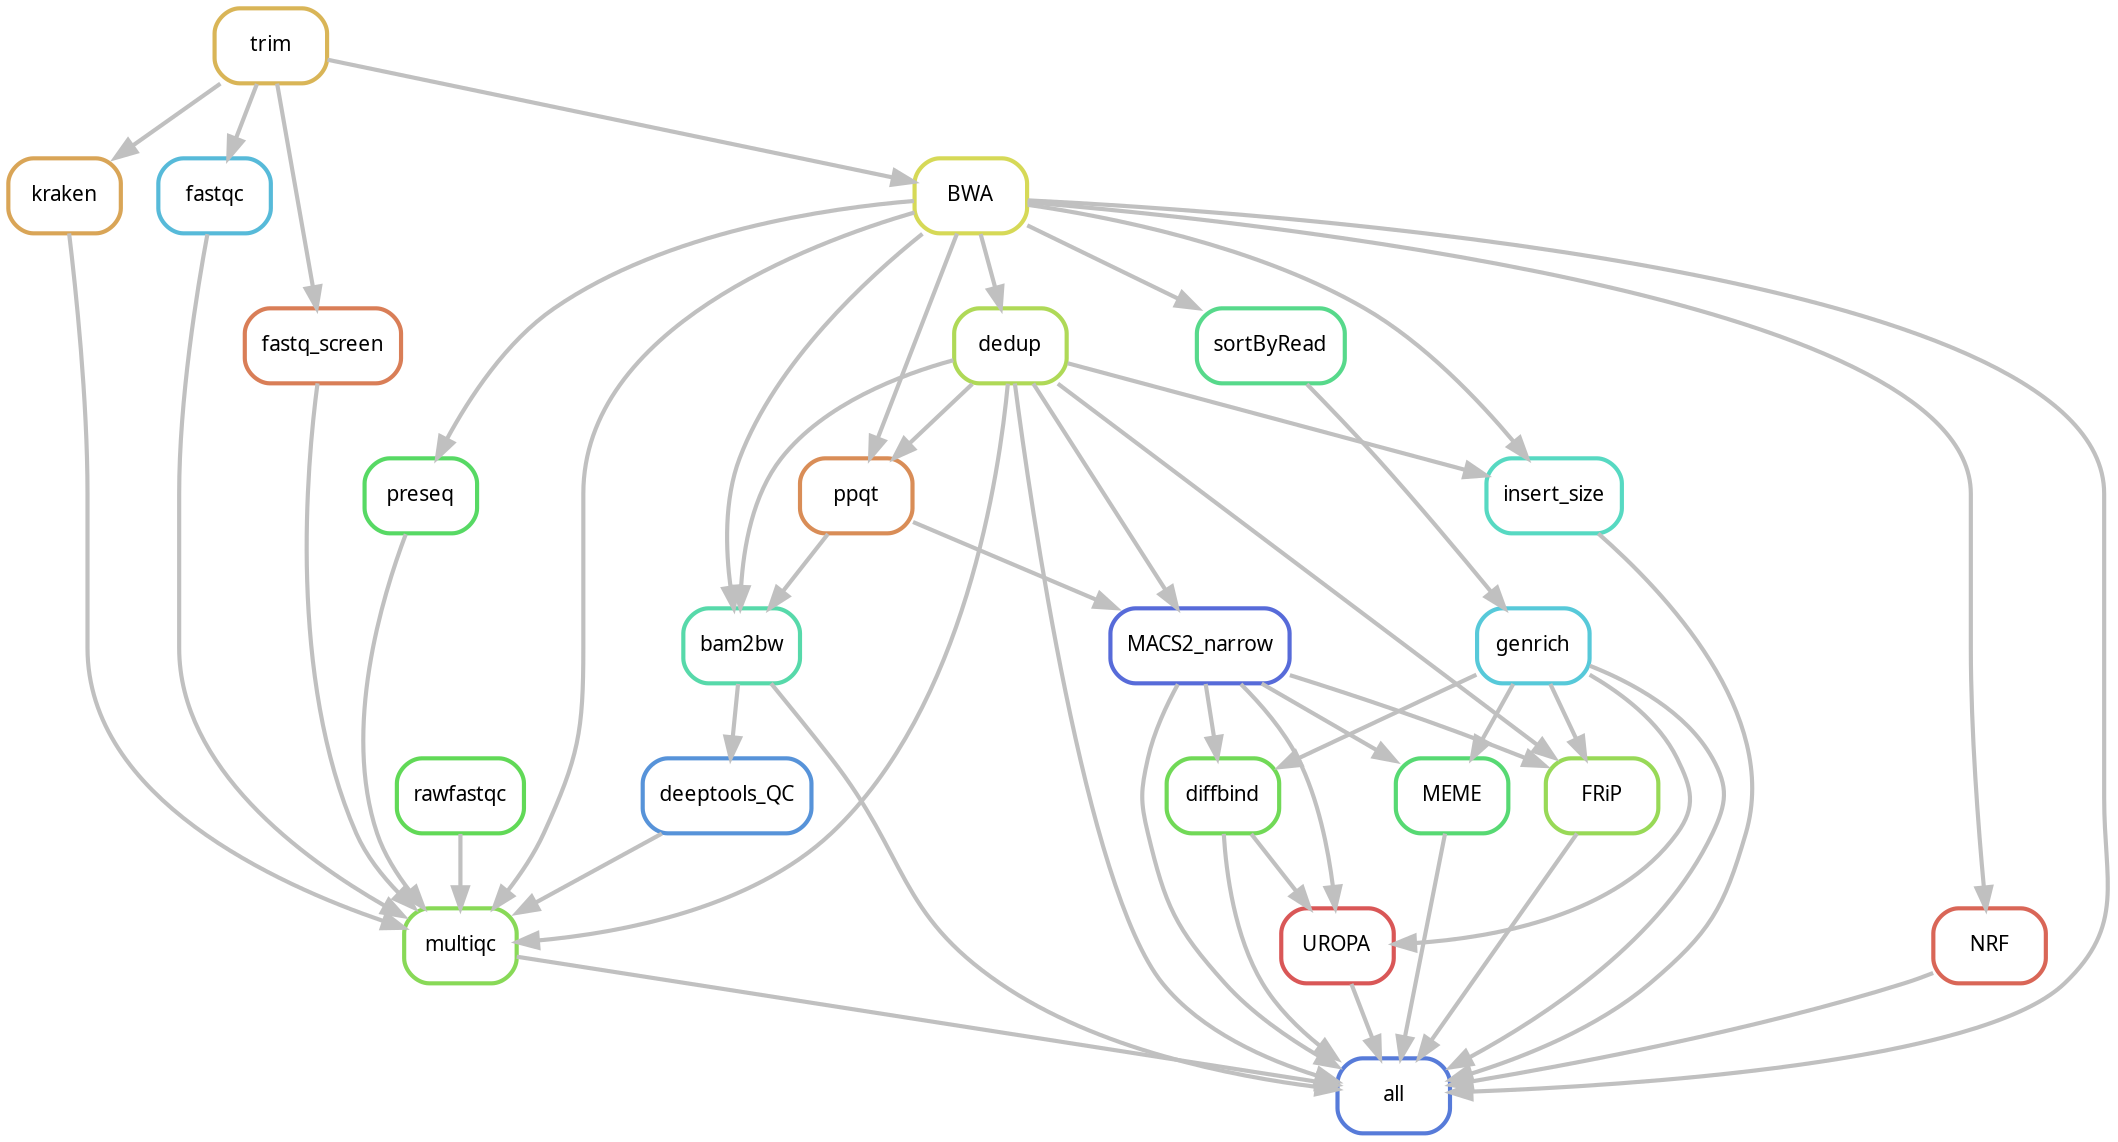 digraph snakemake_dag {
    graph[bgcolor=white, margin=0];
    node[shape=box, style=rounded, fontname=sans,                 fontsize=10, penwidth=2];
    edge[penwidth=2, color=grey];
	0[label = "all", color = "0.62 0.6 0.85", style="rounded"];
	1[label = "multiqc", color = "0.27 0.6 0.85", style="rounded"];
	2[label = "fastq_screen", color = "0.05 0.6 0.85", style="rounded"];
	3[label = "trim", color = "0.12 0.6 0.85", style="rounded"];
	4[label = "kraken", color = "0.10 0.6 0.85", style="rounded"];
	5[label = "preseq", color = "0.35 0.6 0.85", style="rounded"];
	6[label = "BWA", color = "0.17 0.6 0.85", style="rounded"];
	7[label = "dedup", color = "0.22 0.6 0.85", style="rounded"];
	8[label = "rawfastqc", color = "0.32 0.6 0.85", style="rounded"];
	9[label = "fastqc", color = "0.54 0.6 0.85", style="rounded"];
	10[label = "deeptools_QC", color = "0.59 0.6 0.85", style="rounded"];
	11[label = "bam2bw", color = "0.44 0.6 0.85", style="rounded"];
	12[label = "ppqt", color = "0.07 0.6 0.85", style="rounded"];
	13[label = "insert_size", color = "0.47 0.6 0.85", style="rounded"];
	14[label = "NRF", color = "0.02 0.6 0.85", style="rounded"];
	15[label = "MACS2_narrow", color = "0.64 0.6 0.85", style="rounded"];
	16[label = "FRiP", color = "0.25 0.6 0.85", style="rounded"];
	17[label = "genrich", color = "0.52 0.6 0.85", style="rounded"];
	18[label = "sortByRead", color = "0.40 0.6 0.85", style="rounded"];
	19[label = "UROPA", color = "0.00 0.6 0.85", style="rounded"];
	20[label = "diffbind", color = "0.30 0.6 0.85", style="rounded"];
	21[label = "MEME", color = "0.37 0.6 0.85", style="rounded"];
	19 -> 0
	1 -> 0
	20 -> 0
	17 -> 0
	16 -> 0
	21 -> 0
	14 -> 0
	15 -> 0
	6 -> 0
	13 -> 0
	11 -> 0
	7 -> 0
	8 -> 1
	5 -> 1
	9 -> 1
	4 -> 1
	10 -> 1
	2 -> 1
	6 -> 1
	7 -> 1
	3 -> 2
	3 -> 4
	6 -> 5
	3 -> 6
	6 -> 7
	3 -> 9
	11 -> 10
	6 -> 11
	12 -> 11
	7 -> 11
	6 -> 12
	7 -> 12
	6 -> 13
	7 -> 13
	6 -> 14
	12 -> 15
	7 -> 15
	15 -> 16
	17 -> 16
	7 -> 16
	18 -> 17
	6 -> 18
	15 -> 19
	17 -> 19
	20 -> 19
	15 -> 20
	17 -> 20
	15 -> 21
	17 -> 21
}            
